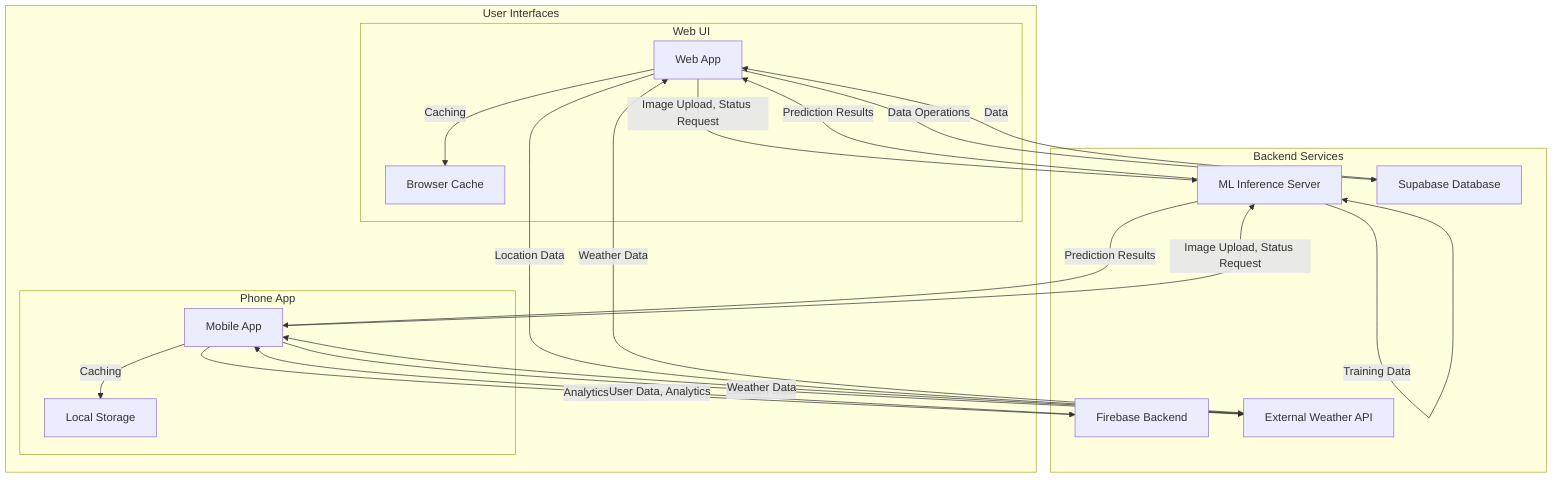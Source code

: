 graph TD
    subgraph User Interfaces
        subgraph Web UI
            WebApp[Web App]
            WebLocalStorage[Browser Cache]
        end

        subgraph Phone App
            MobileApp[Mobile App]
            MobileLocalStorage[Local Storage]
        end
    end

    subgraph Backend Services
        MLServer[ML Inference Server]
        Firebase[Firebase Backend]
        Supabase[Supabase Database]
        WeatherAPI[External Weather API]
    end

    MobileApp -- Image Upload, Status Request --> MLServer
    MLServer -- Prediction Results --> MobileApp
    MobileApp -- Analytics Events --> Firebase
    MobileApp -- Location Data --> WeatherAPI
    MobileApp -- Caching --> MobileLocalStorage

    WebApp -- Image Upload, Status Request --> MLServer
    MLServer -- Prediction Results --> WebApp
    WebApp -- Data Operations --> Supabase
    WebApp -- Location Data --> WeatherAPI
    WebApp -- Caching --> WebLocalStorage

    Firebase -- User Data, Analytics --> MobileApp
    Supabase -- Data --> WebApp
    WeatherAPI -- Weather Data --> MobileApp
    WeatherAPI -- Weather Data --> WebApp

    MLServer -- Training Data --> MLServer